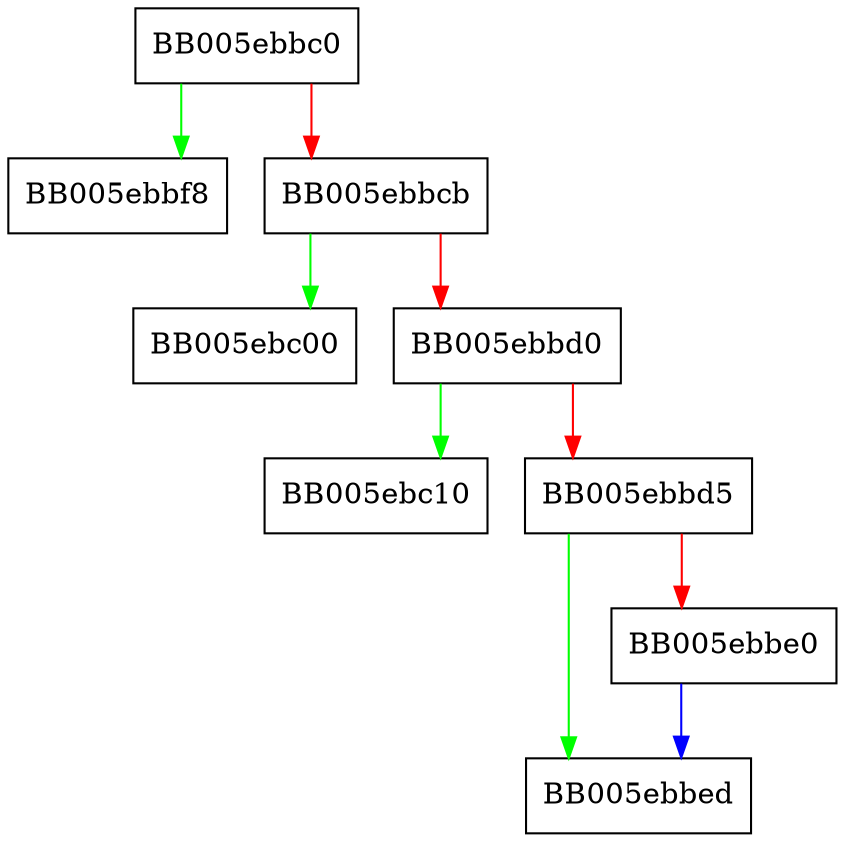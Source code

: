 digraph ex_callback_compare {
  node [shape="box"];
  graph [splines=ortho];
  BB005ebbc0 -> BB005ebbf8 [color="green"];
  BB005ebbc0 -> BB005ebbcb [color="red"];
  BB005ebbcb -> BB005ebc00 [color="green"];
  BB005ebbcb -> BB005ebbd0 [color="red"];
  BB005ebbd0 -> BB005ebc10 [color="green"];
  BB005ebbd0 -> BB005ebbd5 [color="red"];
  BB005ebbd5 -> BB005ebbed [color="green"];
  BB005ebbd5 -> BB005ebbe0 [color="red"];
  BB005ebbe0 -> BB005ebbed [color="blue"];
}